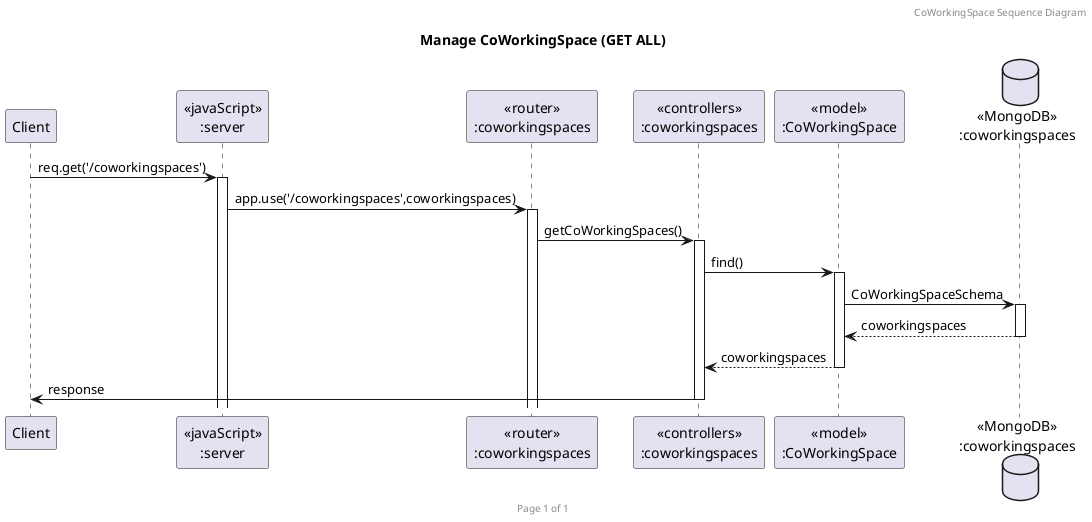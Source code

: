 @startuml Manage CoWorkingSpace (GET ALL)

header CoWorkingSpace Sequence Diagram
footer Page %page% of %lastpage%
title "Manage CoWorkingSpace (GET ALL)"

participant "Client" as client
participant "<<javaScript>>\n:server" as server
participant "<<router>>\n:coworkingspaces" as routerCoWorkingSpaces
participant "<<controllers>>\n:coworkingspaces" as controllersCoWorkingSpaces
participant "<<model>>\n:CoWorkingSpace" as modelCoWorkingSpaces
database "<<MongoDB>>\n:coworkingspaces" as CoWorkingSpacesDatabase

client->server ++:req.get('/coworkingspaces')
server->routerCoWorkingSpaces ++:app.use('/coworkingspaces',coworkingspaces)
routerCoWorkingSpaces -> controllersCoWorkingSpaces ++:getCoWorkingSpaces()
controllersCoWorkingSpaces->modelCoWorkingSpaces ++:find()
modelCoWorkingSpaces ->CoWorkingSpacesDatabase ++:CoWorkingSpaceSchema
CoWorkingSpacesDatabase --> modelCoWorkingSpaces --:coworkingspaces
controllersCoWorkingSpaces <-- modelCoWorkingSpaces --:coworkingspaces
controllersCoWorkingSpaces->client --:response

@enduml
